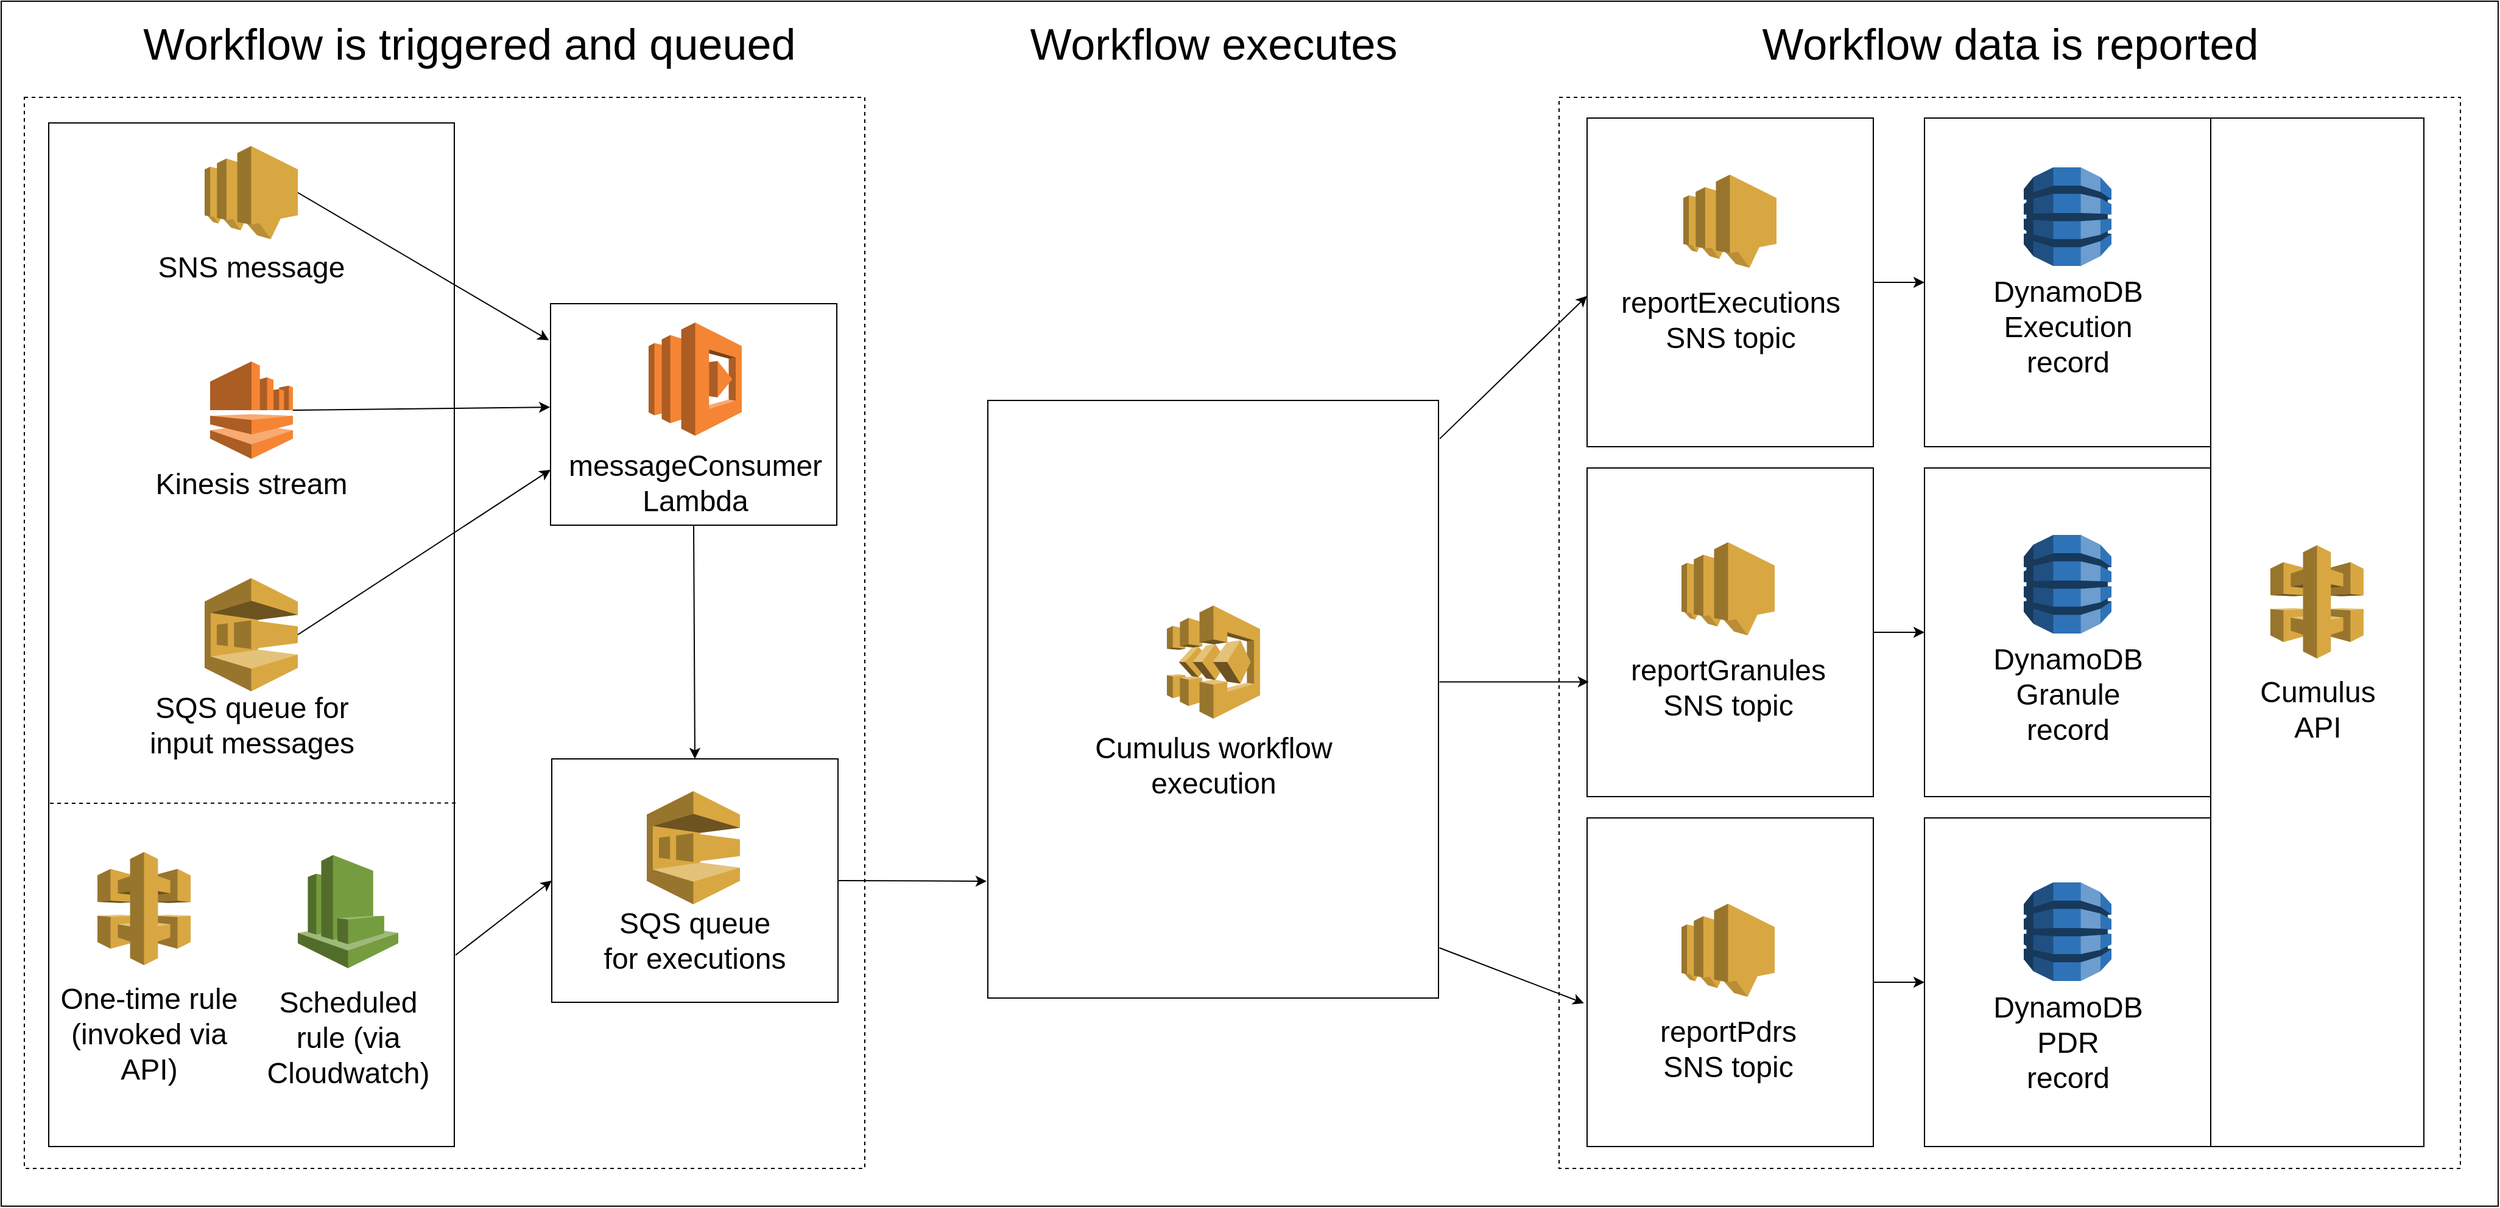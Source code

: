 <mxfile version="12.2.2" type="device" pages="1"><diagram id="9OBVV0XeZTobMLSr5Xny" name="Page-1"><mxGraphModel dx="2961" dy="1811" grid="1" gridSize="10" guides="1" tooltips="1" connect="1" arrows="1" fold="1" page="1" pageScale="1" pageWidth="850" pageHeight="1100" math="0" shadow="0"><root><mxCell id="0"/><mxCell id="1" parent="0"/><mxCell id="5WBgk7NJGfhJhrE9pnMP-1" value="" style="rounded=0;whiteSpace=wrap;html=1;" parent="1" vertex="1"><mxGeometry x="-1660" y="-1040" width="2050" height="990" as="geometry"/></mxCell><mxCell id="5WBgk7NJGfhJhrE9pnMP-6" value="" style="rounded=0;whiteSpace=wrap;html=1;dashed=1;" parent="1" vertex="1"><mxGeometry x="-1641" y="-961" width="690" height="880" as="geometry"/></mxCell><mxCell id="lM8c-xMSDd7aZxn6vKMH-7" value="" style="rounded=0;whiteSpace=wrap;html=1;fillColor=none;" vertex="1" parent="1"><mxGeometry x="-1621" y="-940" width="333" height="841" as="geometry"/></mxCell><mxCell id="lM8c-xMSDd7aZxn6vKMH-8" value="" style="endArrow=none;dashed=1;html=1;entryX=1.003;entryY=0.7;entryDx=0;entryDy=0;entryPerimeter=0;" edge="1" parent="1"><mxGeometry width="50" height="50" relative="1" as="geometry"><mxPoint x="-1620" y="-381" as="sourcePoint"/><mxPoint x="-1287.001" y="-381.3" as="targetPoint"/></mxGeometry></mxCell><mxCell id="5WBgk7NJGfhJhrE9pnMP-2" value="" style="outlineConnect=0;dashed=0;verticalLabelPosition=bottom;verticalAlign=top;align=center;html=1;shape=mxgraph.aws3.sns;fillColor=#D9A741;gradientColor=none;" parent="1" vertex="1"><mxGeometry x="-1493" y="-921" width="76.5" height="76.5" as="geometry"/></mxCell><mxCell id="5WBgk7NJGfhJhrE9pnMP-3" value="&lt;div style=&quot;font-size: 24px;&quot;&gt;SNS message&lt;/div&gt;" style="text;html=1;strokeColor=none;fillColor=none;align=center;verticalAlign=middle;whiteSpace=wrap;rounded=0;direction=south;fontSize=24;" parent="1" vertex="1"><mxGeometry x="-1534" y="-833" width="159" height="24" as="geometry"/></mxCell><mxCell id="5WBgk7NJGfhJhrE9pnMP-7" value="" style="outlineConnect=0;dashed=0;verticalLabelPosition=bottom;verticalAlign=top;align=center;html=1;shape=mxgraph.aws3.kinesis;fillColor=#F58534;gradientColor=none;" parent="1" vertex="1"><mxGeometry x="-1488.5" y="-744" width="68" height="80" as="geometry"/></mxCell><mxCell id="5WBgk7NJGfhJhrE9pnMP-10" value="&lt;div style=&quot;font-size: 24px;&quot;&gt;Kinesis stream&lt;/div&gt;" style="text;html=1;strokeColor=none;fillColor=none;align=center;verticalAlign=middle;whiteSpace=wrap;rounded=0;dashed=1;fontSize=24;" parent="1" vertex="1"><mxGeometry x="-1543" y="-653.5" width="177" height="20" as="geometry"/></mxCell><mxCell id="lM8c-xMSDd7aZxn6vKMH-1" value="" style="outlineConnect=0;dashed=0;verticalLabelPosition=bottom;verticalAlign=top;align=center;html=1;shape=mxgraph.aws3.sqs;fillColor=#D9A741;gradientColor=none;" vertex="1" parent="1"><mxGeometry x="-1493" y="-566" width="76.5" height="93" as="geometry"/></mxCell><mxCell id="lM8c-xMSDd7aZxn6vKMH-2" value="SQS queue for input messages" style="text;html=1;strokeColor=none;fillColor=none;align=center;verticalAlign=middle;whiteSpace=wrap;rounded=0;fontSize=24;" vertex="1" parent="1"><mxGeometry x="-1560.5" y="-455.5" width="212" height="20" as="geometry"/></mxCell><mxCell id="lM8c-xMSDd7aZxn6vKMH-4" value="" style="outlineConnect=0;dashed=0;verticalLabelPosition=bottom;verticalAlign=top;align=center;html=1;shape=mxgraph.aws3.cloudwatch;fillColor=#759C3E;gradientColor=none;" vertex="1" parent="1"><mxGeometry x="-1416.5" y="-338.5" width="82.5" height="93" as="geometry"/></mxCell><mxCell id="lM8c-xMSDd7aZxn6vKMH-5" value="Scheduled rule (via Cloudwatch)" style="text;html=1;strokeColor=none;fillColor=none;align=center;verticalAlign=middle;whiteSpace=wrap;rounded=0;fontSize=24;" vertex="1" parent="1"><mxGeometry x="-1430" y="-198.5" width="110" height="20" as="geometry"/></mxCell><mxCell id="lM8c-xMSDd7aZxn6vKMH-6" value="One-time rule (invoked via API)" style="text;html=1;strokeColor=none;fillColor=none;align=center;verticalAlign=middle;whiteSpace=wrap;rounded=0;fontSize=24;" vertex="1" parent="1"><mxGeometry x="-1616" y="-201" width="155" height="20" as="geometry"/></mxCell><mxCell id="lM8c-xMSDd7aZxn6vKMH-10" value="" style="rounded=0;whiteSpace=wrap;html=1;fillColor=none;" vertex="1" parent="1"><mxGeometry x="-1209" y="-791.5" width="235" height="182" as="geometry"/></mxCell><mxCell id="lM8c-xMSDd7aZxn6vKMH-9" value="" style="outlineConnect=0;dashed=0;verticalLabelPosition=bottom;verticalAlign=top;align=center;html=1;shape=mxgraph.aws3.lambda;fillColor=#F58534;gradientColor=none;" vertex="1" parent="1"><mxGeometry x="-1128.5" y="-776" width="76.5" height="93" as="geometry"/></mxCell><mxCell id="lM8c-xMSDd7aZxn6vKMH-11" value="&lt;font style=&quot;font-size: 24px&quot;&gt;messageConsumer Lambda&lt;/font&gt;" style="text;html=1;strokeColor=none;fillColor=none;align=center;verticalAlign=middle;whiteSpace=wrap;rounded=0;fontSize=20;" vertex="1" parent="1"><mxGeometry x="-1140.5" y="-656.5" width="100" height="25" as="geometry"/></mxCell><mxCell id="lM8c-xMSDd7aZxn6vKMH-13" value="" style="rounded=0;whiteSpace=wrap;html=1;fillColor=none;" vertex="1" parent="1"><mxGeometry x="-1208" y="-417.5" width="235" height="200" as="geometry"/></mxCell><mxCell id="lM8c-xMSDd7aZxn6vKMH-14" value="" style="endArrow=classic;html=1;exitX=1;exitY=0.5;exitDx=0;exitDy=0;exitPerimeter=0;entryX=-0.006;entryY=0.165;entryDx=0;entryDy=0;entryPerimeter=0;" edge="1" parent="1" source="5WBgk7NJGfhJhrE9pnMP-2" target="lM8c-xMSDd7aZxn6vKMH-10"><mxGeometry width="50" height="50" relative="1" as="geometry"><mxPoint x="-1301" y="-791" as="sourcePoint"/><mxPoint x="-1251" y="-841" as="targetPoint"/></mxGeometry></mxCell><mxCell id="lM8c-xMSDd7aZxn6vKMH-15" value="" style="endArrow=classic;html=1;exitX=1;exitY=0.5;exitDx=0;exitDy=0;exitPerimeter=0;entryX=-0.002;entryY=0.467;entryDx=0;entryDy=0;entryPerimeter=0;" edge="1" parent="1" source="5WBgk7NJGfhJhrE9pnMP-7" target="lM8c-xMSDd7aZxn6vKMH-10"><mxGeometry width="50" height="50" relative="1" as="geometry"><mxPoint x="-1406.5" y="-877.75" as="sourcePoint"/><mxPoint x="-1120" y="-807.47" as="targetPoint"/></mxGeometry></mxCell><mxCell id="lM8c-xMSDd7aZxn6vKMH-16" value="" style="endArrow=classic;html=1;exitX=1;exitY=0.5;exitDx=0;exitDy=0;exitPerimeter=0;entryX=0;entryY=0.75;entryDx=0;entryDy=0;" edge="1" parent="1" source="lM8c-xMSDd7aZxn6vKMH-1" target="lM8c-xMSDd7aZxn6vKMH-10"><mxGeometry width="50" height="50" relative="1" as="geometry"><mxPoint x="-1411" y="-756" as="sourcePoint"/><mxPoint x="-1120" y="-780.5" as="targetPoint"/></mxGeometry></mxCell><mxCell id="lM8c-xMSDd7aZxn6vKMH-17" value="" style="outlineConnect=0;dashed=0;verticalLabelPosition=bottom;verticalAlign=top;align=center;html=1;shape=mxgraph.aws3.sqs;fillColor=#D9A741;gradientColor=none;" vertex="1" parent="1"><mxGeometry x="-1130" y="-391" width="76.5" height="93" as="geometry"/></mxCell><mxCell id="lM8c-xMSDd7aZxn6vKMH-18" value="SQS queue for executions" style="text;html=1;strokeColor=none;fillColor=none;align=center;verticalAlign=middle;whiteSpace=wrap;rounded=0;fontSize=24;" vertex="1" parent="1"><mxGeometry x="-1167" y="-278.5" width="153" height="20" as="geometry"/></mxCell><mxCell id="lM8c-xMSDd7aZxn6vKMH-19" value="" style="rounded=0;whiteSpace=wrap;html=1;fillColor=none;" vertex="1" parent="1"><mxGeometry x="-850" y="-712" width="370" height="491" as="geometry"/></mxCell><mxCell id="lM8c-xMSDd7aZxn6vKMH-20" value="" style="outlineConnect=0;dashed=0;verticalLabelPosition=bottom;verticalAlign=top;align=center;html=1;shape=mxgraph.aws3.step_functions;fillColor=#D9A741;gradientColor=none;" vertex="1" parent="1"><mxGeometry x="-703" y="-543.5" width="76.5" height="93" as="geometry"/></mxCell><mxCell id="lM8c-xMSDd7aZxn6vKMH-21" value="Cumulus workflow execution" style="text;html=1;strokeColor=none;fillColor=none;align=center;verticalAlign=middle;whiteSpace=wrap;rounded=0;fontSize=24;" vertex="1" parent="1"><mxGeometry x="-772.5" y="-422.5" width="215" height="20" as="geometry"/></mxCell><mxCell id="lM8c-xMSDd7aZxn6vKMH-22" value="" style="endArrow=classic;html=1;exitX=1;exitY=0.5;exitDx=0;exitDy=0;" edge="1" parent="1" source="lM8c-xMSDd7aZxn6vKMH-13"><mxGeometry width="50" height="50" relative="1" as="geometry"><mxPoint x="-911" y="-516" as="sourcePoint"/><mxPoint x="-851" y="-317" as="targetPoint"/></mxGeometry></mxCell><mxCell id="lM8c-xMSDd7aZxn6vKMH-23" value="" style="endArrow=classic;html=1;exitX=0.5;exitY=1;exitDx=0;exitDy=0;entryX=0.5;entryY=0;entryDx=0;entryDy=0;" edge="1" parent="1" source="lM8c-xMSDd7aZxn6vKMH-10" target="lM8c-xMSDd7aZxn6vKMH-13"><mxGeometry width="50" height="50" relative="1" as="geometry"><mxPoint x="-1130" y="-594.5" as="sourcePoint"/><mxPoint x="-1080" y="-644.5" as="targetPoint"/></mxGeometry></mxCell><mxCell id="lM8c-xMSDd7aZxn6vKMH-24" value="" style="endArrow=classic;html=1;entryX=0;entryY=0.5;entryDx=0;entryDy=0;exitX=1.003;exitY=0.813;exitDx=0;exitDy=0;exitPerimeter=0;" edge="1" parent="1" source="lM8c-xMSDd7aZxn6vKMH-7" target="lM8c-xMSDd7aZxn6vKMH-13"><mxGeometry width="50" height="50" relative="1" as="geometry"><mxPoint x="-1287" y="-466" as="sourcePoint"/><mxPoint x="-1226" y="-497" as="targetPoint"/></mxGeometry></mxCell><mxCell id="lM8c-xMSDd7aZxn6vKMH-25" value="" style="rounded=0;whiteSpace=wrap;html=1;dashed=1;" vertex="1" parent="1"><mxGeometry x="-381" y="-961" width="740" height="880" as="geometry"/></mxCell><mxCell id="lM8c-xMSDd7aZxn6vKMH-27" value="" style="rounded=0;whiteSpace=wrap;html=1;fillColor=none;" vertex="1" parent="1"><mxGeometry x="-358" y="-944" width="235" height="270" as="geometry"/></mxCell><mxCell id="lM8c-xMSDd7aZxn6vKMH-28" value="" style="outlineConnect=0;dashed=0;verticalLabelPosition=bottom;verticalAlign=top;align=center;html=1;shape=mxgraph.aws3.sns;fillColor=#D9A741;gradientColor=none;" vertex="1" parent="1"><mxGeometry x="-279" y="-897.5" width="76.5" height="76.5" as="geometry"/></mxCell><mxCell id="lM8c-xMSDd7aZxn6vKMH-29" value="reportExecutions SNS topic" style="text;html=1;strokeColor=none;fillColor=none;align=center;verticalAlign=middle;whiteSpace=wrap;rounded=0;fontSize=24;" vertex="1" parent="1"><mxGeometry x="-336.5" y="-788.5" width="192" height="20" as="geometry"/></mxCell><mxCell id="lM8c-xMSDd7aZxn6vKMH-50" value="" style="rounded=0;whiteSpace=wrap;html=1;fillColor=none;" vertex="1" parent="1"><mxGeometry x="154" y="-944" width="175" height="845" as="geometry"/></mxCell><mxCell id="lM8c-xMSDd7aZxn6vKMH-51" value="" style="outlineConnect=0;dashed=0;verticalLabelPosition=bottom;verticalAlign=top;align=center;html=1;shape=mxgraph.aws3.api_gateway;fillColor=#D9A741;gradientColor=none;" vertex="1" parent="1"><mxGeometry x="203" y="-593" width="76.5" height="93" as="geometry"/></mxCell><mxCell id="lM8c-xMSDd7aZxn6vKMH-52" value="Cumulus API" style="text;html=1;strokeColor=none;fillColor=none;align=center;verticalAlign=middle;whiteSpace=wrap;rounded=0;fontSize=24;" vertex="1" parent="1"><mxGeometry x="201.5" y="-468.5" width="80" height="20" as="geometry"/></mxCell><mxCell id="lM8c-xMSDd7aZxn6vKMH-55" value="" style="endArrow=classic;html=1;exitX=1.003;exitY=0.064;exitDx=0;exitDy=0;exitPerimeter=0;entryX=0;entryY=0.541;entryDx=0;entryDy=0;entryPerimeter=0;" edge="1" parent="1" source="lM8c-xMSDd7aZxn6vKMH-19" target="lM8c-xMSDd7aZxn6vKMH-27"><mxGeometry width="50" height="50" relative="1" as="geometry"><mxPoint x="-471" y="-651" as="sourcePoint"/><mxPoint x="-401" y="-691" as="targetPoint"/></mxGeometry></mxCell><mxCell id="lM8c-xMSDd7aZxn6vKMH-62" value="&lt;font style=&quot;font-size: 36px;&quot;&gt;Workflow is triggered and queued&lt;/font&gt;" style="text;html=1;strokeColor=none;fillColor=none;align=center;verticalAlign=middle;whiteSpace=wrap;rounded=0;fontSize=36;" vertex="1" parent="1"><mxGeometry x="-1589" y="-1015" width="627" height="20" as="geometry"/></mxCell><mxCell id="lM8c-xMSDd7aZxn6vKMH-63" value="&lt;font style=&quot;font-size: 36px;&quot;&gt;Workflow executes&lt;/font&gt;" style="text;html=1;strokeColor=none;fillColor=none;align=center;verticalAlign=middle;whiteSpace=wrap;rounded=0;fontSize=36;" vertex="1" parent="1"><mxGeometry x="-842.5" y="-1015" width="355" height="20" as="geometry"/></mxCell><mxCell id="lM8c-xMSDd7aZxn6vKMH-64" value="&lt;font style=&quot;font-size: 36px;&quot;&gt;Workflow data is reported&lt;br style=&quot;font-size: 36px;&quot;&gt;&lt;/font&gt;" style="text;html=1;strokeColor=none;fillColor=none;align=center;verticalAlign=middle;whiteSpace=wrap;rounded=0;fontSize=36;" vertex="1" parent="1"><mxGeometry x="-251.5" y="-1015" width="481" height="20" as="geometry"/></mxCell><mxCell id="lM8c-xMSDd7aZxn6vKMH-67" value="" style="outlineConnect=0;dashed=0;verticalLabelPosition=bottom;verticalAlign=top;align=center;html=1;shape=mxgraph.aws3.api_gateway;fillColor=#D9A741;gradientColor=none;" vertex="1" parent="1"><mxGeometry x="-1581" y="-341" width="76.5" height="93" as="geometry"/></mxCell><mxCell id="lM8c-xMSDd7aZxn6vKMH-76" value="" style="rounded=0;whiteSpace=wrap;html=1;fillColor=none;" vertex="1" parent="1"><mxGeometry x="-358" y="-656.5" width="235" height="270" as="geometry"/></mxCell><mxCell id="lM8c-xMSDd7aZxn6vKMH-77" value="" style="rounded=0;whiteSpace=wrap;html=1;fillColor=none;" vertex="1" parent="1"><mxGeometry x="-358" y="-369" width="235" height="270" as="geometry"/></mxCell><mxCell id="lM8c-xMSDd7aZxn6vKMH-78" value="" style="outlineConnect=0;dashed=0;verticalLabelPosition=bottom;verticalAlign=top;align=center;html=1;shape=mxgraph.aws3.sns;fillColor=#D9A741;gradientColor=none;" vertex="1" parent="1"><mxGeometry x="-280.5" y="-595.5" width="76.5" height="76.5" as="geometry"/></mxCell><mxCell id="lM8c-xMSDd7aZxn6vKMH-79" value="reportGranules SNS topic" style="text;html=1;strokeColor=none;fillColor=none;align=center;verticalAlign=middle;whiteSpace=wrap;rounded=0;fontSize=24;" vertex="1" parent="1"><mxGeometry x="-338" y="-486.5" width="192" height="20" as="geometry"/></mxCell><mxCell id="lM8c-xMSDd7aZxn6vKMH-80" value="" style="outlineConnect=0;dashed=0;verticalLabelPosition=bottom;verticalAlign=top;align=center;html=1;shape=mxgraph.aws3.sns;fillColor=#D9A741;gradientColor=none;" vertex="1" parent="1"><mxGeometry x="-280.5" y="-298.5" width="76.5" height="76.5" as="geometry"/></mxCell><mxCell id="lM8c-xMSDd7aZxn6vKMH-81" value="reportPdrs&lt;br&gt; SNS topic" style="text;html=1;strokeColor=none;fillColor=none;align=center;verticalAlign=middle;whiteSpace=wrap;rounded=0;fontSize=24;" vertex="1" parent="1"><mxGeometry x="-338" y="-189.5" width="192" height="20" as="geometry"/></mxCell><mxCell id="lM8c-xMSDd7aZxn6vKMH-82" value="" style="rounded=0;whiteSpace=wrap;html=1;fillColor=none;" vertex="1" parent="1"><mxGeometry x="-81" y="-944" width="235" height="270" as="geometry"/></mxCell><mxCell id="lM8c-xMSDd7aZxn6vKMH-83" value="" style="rounded=0;whiteSpace=wrap;html=1;fillColor=none;" vertex="1" parent="1"><mxGeometry x="-81" y="-656.5" width="235" height="270" as="geometry"/></mxCell><mxCell id="lM8c-xMSDd7aZxn6vKMH-84" value="" style="rounded=0;whiteSpace=wrap;html=1;fillColor=none;" vertex="1" parent="1"><mxGeometry x="-81" y="-369" width="235" height="270" as="geometry"/></mxCell><mxCell id="lM8c-xMSDd7aZxn6vKMH-85" value="" style="outlineConnect=0;dashed=0;verticalLabelPosition=bottom;verticalAlign=top;align=center;html=1;shape=mxgraph.aws3.dynamo_db;fillColor=#2E73B8;gradientColor=none;fontSize=36;" vertex="1" parent="1"><mxGeometry x="0.5" y="-903.5" width="72" height="81" as="geometry"/></mxCell><mxCell id="lM8c-xMSDd7aZxn6vKMH-86" value="DynamoDB Execution record" style="text;html=1;strokeColor=none;fillColor=none;align=center;verticalAlign=middle;whiteSpace=wrap;rounded=0;fontSize=24;" vertex="1" parent="1"><mxGeometry x="-20.5" y="-782" width="114" height="20" as="geometry"/></mxCell><mxCell id="lM8c-xMSDd7aZxn6vKMH-87" value="" style="outlineConnect=0;dashed=0;verticalLabelPosition=bottom;verticalAlign=top;align=center;html=1;shape=mxgraph.aws3.dynamo_db;fillColor=#2E73B8;gradientColor=none;fontSize=36;" vertex="1" parent="1"><mxGeometry x="0.5" y="-601.5" width="72" height="81" as="geometry"/></mxCell><mxCell id="lM8c-xMSDd7aZxn6vKMH-88" value="DynamoDB Granule record" style="text;html=1;strokeColor=none;fillColor=none;align=center;verticalAlign=middle;whiteSpace=wrap;rounded=0;fontSize=24;" vertex="1" parent="1"><mxGeometry x="-20.5" y="-480" width="114" height="20" as="geometry"/></mxCell><mxCell id="lM8c-xMSDd7aZxn6vKMH-89" value="" style="outlineConnect=0;dashed=0;verticalLabelPosition=bottom;verticalAlign=top;align=center;html=1;shape=mxgraph.aws3.dynamo_db;fillColor=#2E73B8;gradientColor=none;fontSize=36;" vertex="1" parent="1"><mxGeometry x="0.5" y="-316" width="72" height="81" as="geometry"/></mxCell><mxCell id="lM8c-xMSDd7aZxn6vKMH-90" value="DynamoDB PDR record" style="text;html=1;strokeColor=none;fillColor=none;align=center;verticalAlign=middle;whiteSpace=wrap;rounded=0;fontSize=24;" vertex="1" parent="1"><mxGeometry x="-20.5" y="-194.5" width="114" height="20" as="geometry"/></mxCell><mxCell id="lM8c-xMSDd7aZxn6vKMH-93" value="" style="endArrow=classic;html=1;exitX=1.002;exitY=0.471;exitDx=0;exitDy=0;exitPerimeter=0;entryX=0.006;entryY=0.651;entryDx=0;entryDy=0;entryPerimeter=0;" edge="1" parent="1" source="lM8c-xMSDd7aZxn6vKMH-19" target="lM8c-xMSDd7aZxn6vKMH-76"><mxGeometry width="50" height="50" relative="1" as="geometry"><mxPoint x="-470.89" y="-476.576" as="sourcePoint"/><mxPoint x="-350" y="-593.93" as="targetPoint"/></mxGeometry></mxCell><mxCell id="lM8c-xMSDd7aZxn6vKMH-94" value="" style="endArrow=classic;html=1;exitX=1.002;exitY=0.916;exitDx=0;exitDy=0;exitPerimeter=0;entryX=-0.011;entryY=0.564;entryDx=0;entryDy=0;entryPerimeter=0;" edge="1" parent="1" source="lM8c-xMSDd7aZxn6vKMH-19" target="lM8c-xMSDd7aZxn6vKMH-77"><mxGeometry width="50" height="50" relative="1" as="geometry"><mxPoint x="-480.76" y="-298.739" as="sourcePoint"/><mxPoint x="-358.09" y="-298.73" as="targetPoint"/></mxGeometry></mxCell><mxCell id="lM8c-xMSDd7aZxn6vKMH-95" value="" style="endArrow=classic;html=1;entryX=0;entryY=0.5;entryDx=0;entryDy=0;exitX=1;exitY=0.5;exitDx=0;exitDy=0;" edge="1" parent="1" source="lM8c-xMSDd7aZxn6vKMH-27" target="lM8c-xMSDd7aZxn6vKMH-82"><mxGeometry width="50" height="50" relative="1" as="geometry"><mxPoint x="-121" y="-809" as="sourcePoint"/><mxPoint x="-52.085" y="-786.22" as="targetPoint"/></mxGeometry></mxCell><mxCell id="lM8c-xMSDd7aZxn6vKMH-102" value="" style="endArrow=classic;html=1;entryX=0;entryY=0.5;entryDx=0;entryDy=0;exitX=1;exitY=0.5;exitDx=0;exitDy=0;" edge="1" parent="1" source="lM8c-xMSDd7aZxn6vKMH-76" target="lM8c-xMSDd7aZxn6vKMH-83"><mxGeometry width="50" height="50" relative="1" as="geometry"><mxPoint x="-113" y="-799" as="sourcePoint"/><mxPoint x="-71" y="-799" as="targetPoint"/></mxGeometry></mxCell><mxCell id="lM8c-xMSDd7aZxn6vKMH-103" value="" style="endArrow=classic;html=1;entryX=0;entryY=0.5;entryDx=0;entryDy=0;exitX=1;exitY=0.5;exitDx=0;exitDy=0;" edge="1" parent="1" source="lM8c-xMSDd7aZxn6vKMH-77" target="lM8c-xMSDd7aZxn6vKMH-84"><mxGeometry width="50" height="50" relative="1" as="geometry"><mxPoint x="-113" y="-511.5" as="sourcePoint"/><mxPoint x="-71" y="-511.5" as="targetPoint"/></mxGeometry></mxCell></root></mxGraphModel></diagram></mxfile>